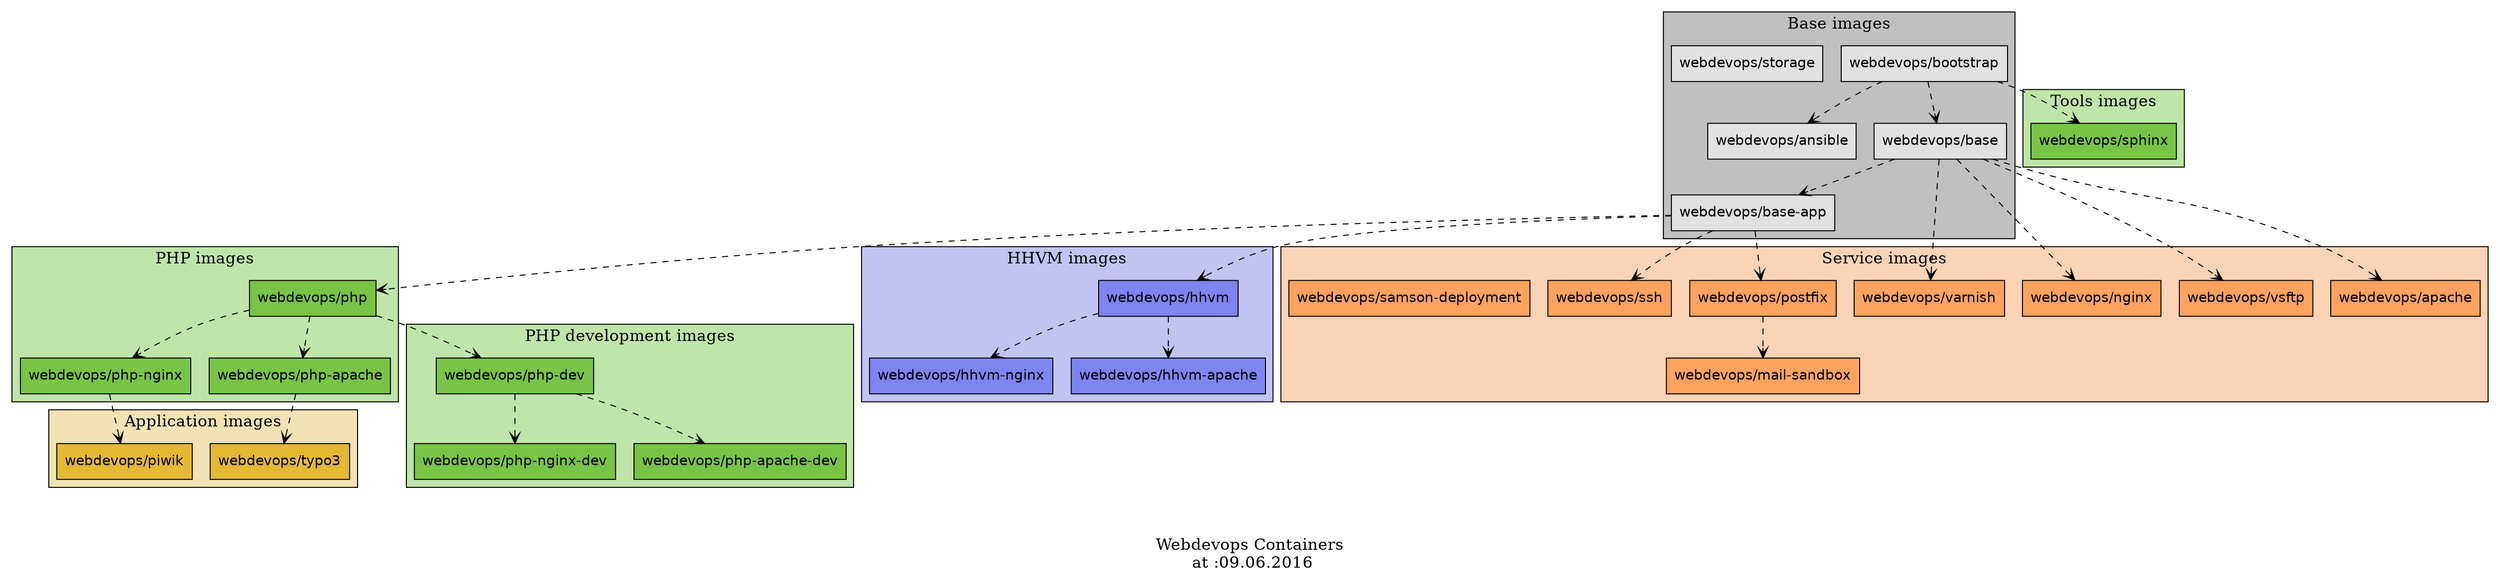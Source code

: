 digraph webdevops {
	graph [bgcolor=white fontcolor=black fontsize=16 rankdir=TP]
	node [color=white fillcolor="#E1E1E1" fontcolor=black fontname=Helvetica shape=box style=filled]
	edge [arrowhead=open color=black fontcolor=white fontname=Courier fontsize=12 style=dashed]
	label = "\n\nWebdevops Containers\n at :09.06.2016"
		subgraph cluster_php {
			graph [fillcolor="#c0e5a8" style=filled]
			node [color=black fillcolor="#78c445" fontcolor=black fontname=Helvetica shape=box style=filled]
			label = "PHP images"
					"webdevops/php" -> "webdevops/php-nginx"
				"webdevops/php"
					"webdevops/php" -> "webdevops/php-apache"
		}
		subgraph cluster_service {
			graph [fillcolor="#fbd3b5" style=filled]
			node [color=black fillcolor="#ffa35f" fontcolor=black fontname=Helvetica shape=box style=filled]
			label = "Service images"
				"webdevops/varnish"
				"webdevops/nginx"
				"webdevops/ssh"
					"webdevops/postfix" -> "webdevops/mail-sandbox"
				"webdevops/vsftp"
				"webdevops/apache"
				"webdevops/samson-deployment"
				"webdevops/postfix"
		}
		subgraph cluster_application {
			graph [fillcolor="#f2e3b5" style=filled]
			node [color=black fillcolor="#e5b931" fontcolor=black fontname=Helvetica shape=box style=filled]
			label = "Application images"
				"webdevops/typo3"
				"webdevops/piwik"
		}
		subgraph cluster_common {
			graph [fillcolor=gray style=filled]
			node [color=black fillcolor="#e1e1e1" fontcolor=black fontname=Helvetica shape=box style=filled]
			label = "Base images"
					"webdevops/bootstrap" -> "webdevops/ansible"
				"webdevops/storage"
					"webdevops/base" -> "webdevops/base-app"
				"webdevops/bootstrap"
					"webdevops/bootstrap" -> "webdevops/base"
		}
		subgraph cluster_hhvm {
			graph [fillcolor="#c1c3f2" style=filled]
			node [color=black fillcolor="#7f84f1" fontcolor=black fontname=Helvetica shape=box style=filled]
			label = "HHVM images"
				"webdevops/hhvm"
					"webdevops/hhvm" -> "webdevops/hhvm-nginx"
					"webdevops/hhvm" -> "webdevops/hhvm-apache"
		}
		subgraph cluster_tools {
			graph [fillcolor="#c0e5a8" style=filled]
			node [color=black fillcolor="#78c445" fontcolor=black fontname=Helvetica shape=box style=filled]
			label = "Tools images"
				"webdevops/sphinx"
		}
		subgraph "cluster_php-dev" {
			graph [fillcolor="#c0e5a8" style=filled]
			node [color=black fillcolor="#78c445" fontcolor=black fontname=Helvetica shape=box style=filled]
			label = "PHP development images"
					"webdevops/php-dev" -> "webdevops/php-nginx-dev"
					"webdevops/php-dev" -> "webdevops/php-apache-dev"
				"webdevops/php-dev"
		}
			"webdevops/base-app" -> "webdevops/php"
			"webdevops/php-apache" -> "webdevops/typo3"
			"webdevops/base-app" -> "webdevops/ssh"
			"webdevops/base-app" -> "webdevops/postfix"
			"webdevops/base" -> "webdevops/apache"
			"webdevops/base" -> "webdevops/nginx"
			"webdevops/base" -> "webdevops/vsftp"
			"webdevops/base-app" -> "webdevops/hhvm"
			"webdevops/bootstrap" -> "webdevops/sphinx"
			"webdevops/php-nginx" -> "webdevops/piwik"
			"webdevops/base" -> "webdevops/varnish"
			"webdevops/php" -> "webdevops/php-dev"
}